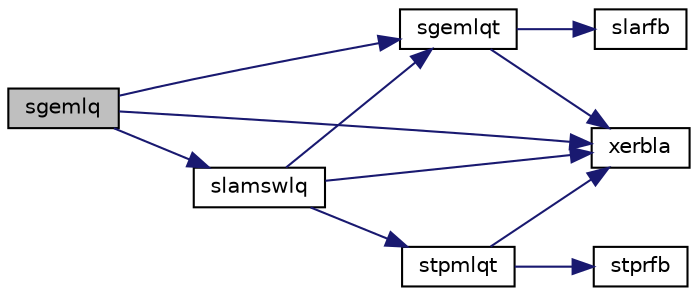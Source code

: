 digraph "sgemlq"
{
 // LATEX_PDF_SIZE
  edge [fontname="Helvetica",fontsize="10",labelfontname="Helvetica",labelfontsize="10"];
  node [fontname="Helvetica",fontsize="10",shape=record];
  rankdir="LR";
  Node1 [label="sgemlq",height=0.2,width=0.4,color="black", fillcolor="grey75", style="filled", fontcolor="black",tooltip="SGEMLQ"];
  Node1 -> Node2 [color="midnightblue",fontsize="10",style="solid",fontname="Helvetica"];
  Node2 [label="sgemlqt",height=0.2,width=0.4,color="black", fillcolor="white", style="filled",URL="$sgemlqt_8f.html#a7c4cd88a2446ad8eef46eb37fc4fbeb5",tooltip="SGEMLQT"];
  Node2 -> Node3 [color="midnightblue",fontsize="10",style="solid",fontname="Helvetica"];
  Node3 [label="slarfb",height=0.2,width=0.4,color="black", fillcolor="white", style="filled",URL="$slarfb_8f.html#abd00c98d81aee1efa14e838bafa8078a",tooltip="SLARFB applies a block reflector or its transpose to a general rectangular matrix."];
  Node2 -> Node4 [color="midnightblue",fontsize="10",style="solid",fontname="Helvetica"];
  Node4 [label="xerbla",height=0.2,width=0.4,color="black", fillcolor="white", style="filled",URL="$xerbla_8f.html#a377ee61015baf8dea7770b3a404b1c07",tooltip="XERBLA"];
  Node1 -> Node5 [color="midnightblue",fontsize="10",style="solid",fontname="Helvetica"];
  Node5 [label="slamswlq",height=0.2,width=0.4,color="black", fillcolor="white", style="filled",URL="$slamswlq_8f.html#a31ca6763f721e788df6de9e4e4fdaf19",tooltip="SLAMSWLQ"];
  Node5 -> Node2 [color="midnightblue",fontsize="10",style="solid",fontname="Helvetica"];
  Node5 -> Node6 [color="midnightblue",fontsize="10",style="solid",fontname="Helvetica"];
  Node6 [label="stpmlqt",height=0.2,width=0.4,color="black", fillcolor="white", style="filled",URL="$stpmlqt_8f.html#af1b20fb0591e496ad87dbc867e642303",tooltip="STPMLQT"];
  Node6 -> Node7 [color="midnightblue",fontsize="10",style="solid",fontname="Helvetica"];
  Node7 [label="stprfb",height=0.2,width=0.4,color="black", fillcolor="white", style="filled",URL="$stprfb_8f.html#af633e78eeb9a85e068655abd15f04ca5",tooltip="STPRFB applies a real \"triangular-pentagonal\" block reflector to a real matrix, which is composed of ..."];
  Node6 -> Node4 [color="midnightblue",fontsize="10",style="solid",fontname="Helvetica"];
  Node5 -> Node4 [color="midnightblue",fontsize="10",style="solid",fontname="Helvetica"];
  Node1 -> Node4 [color="midnightblue",fontsize="10",style="solid",fontname="Helvetica"];
}
